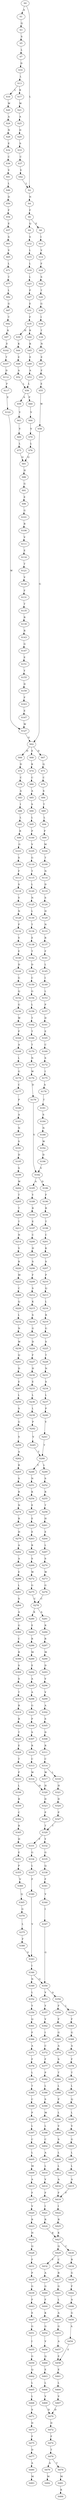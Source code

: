 strict digraph  {
	S0 -> S1 [ label = A ];
	S0 -> S2 [ label = L ];
	S1 -> S3 [ label = Q ];
	S2 -> S4 [ label = N ];
	S3 -> S5 [ label = S ];
	S4 -> S6 [ label = F ];
	S5 -> S7 [ label = L ];
	S6 -> S8 [ label = E ];
	S6 -> S9 [ label = Q ];
	S7 -> S10 [ label = D ];
	S8 -> S11 [ label = I ];
	S9 -> S12 [ label = S ];
	S10 -> S13 [ label = L ];
	S11 -> S14 [ label = V ];
	S12 -> S15 [ label = L ];
	S13 -> S16 [ label = L ];
	S13 -> S17 [ label = K ];
	S14 -> S18 [ label = F ];
	S15 -> S19 [ label = L ];
	S16 -> S20 [ label = W ];
	S17 -> S21 [ label = W ];
	S18 -> S22 [ label = S ];
	S19 -> S23 [ label = L ];
	S20 -> S24 [ label = A ];
	S21 -> S25 [ label = A ];
	S22 -> S26 [ label = T ];
	S23 -> S27 [ label = P ];
	S24 -> S28 [ label = N ];
	S25 -> S29 [ label = D ];
	S26 -> S30 [ label = G ];
	S27 -> S31 [ label = E ];
	S28 -> S32 [ label = E ];
	S29 -> S33 [ label = S ];
	S30 -> S34 [ label = I ];
	S31 -> S35 [ label = F ];
	S32 -> S36 [ label = C ];
	S33 -> S37 [ label = C ];
	S34 -> S38 [ label = T ];
	S35 -> S39 [ label = H ];
	S35 -> S40 [ label = R ];
	S36 -> S41 [ label = V ];
	S37 -> S42 [ label = V ];
	S38 -> S43 [ label = N ];
	S39 -> S44 [ label = K ];
	S40 -> S45 [ label = K ];
	S41 -> S46 [ label = L ];
	S42 -> S2 [ label = L ];
	S43 -> S47 [ label = E ];
	S44 -> S48 [ label = E ];
	S45 -> S49 [ label = E ];
	S46 -> S50 [ label = D ];
	S47 -> S51 [ label = F ];
	S48 -> S52 [ label = A ];
	S49 -> S53 [ label = A ];
	S50 -> S54 [ label = F ];
	S51 -> S55 [ label = E ];
	S52 -> S56 [ label = L ];
	S53 -> S56 [ label = L ];
	S54 -> S57 [ label = E ];
	S55 -> S58 [ label = W ];
	S56 -> S59 [ label = A ];
	S56 -> S60 [ label = P ];
	S57 -> S61 [ label = S ];
	S58 -> S62 [ label = G ];
	S59 -> S63 [ label = V ];
	S60 -> S64 [ label = V ];
	S61 -> S65 [ label = V ];
	S62 -> S66 [ label = H ];
	S62 -> S67 [ label = D ];
	S62 -> S68 [ label = E ];
	S63 -> S69 [ label = V ];
	S64 -> S70 [ label = V ];
	S65 -> S71 [ label = L ];
	S66 -> S72 [ label = D ];
	S67 -> S73 [ label = Q ];
	S68 -> S74 [ label = K ];
	S69 -> S75 [ label = L ];
	S70 -> S76 [ label = L ];
	S71 -> S77 [ label = T ];
	S72 -> S78 [ label = C ];
	S73 -> S79 [ label = C ];
	S74 -> S80 [ label = C ];
	S75 -> S81 [ label = Q ];
	S76 -> S81 [ label = Q ];
	S77 -> S82 [ label = L ];
	S78 -> S83 [ label = A ];
	S79 -> S84 [ label = S ];
	S80 -> S85 [ label = A ];
	S81 -> S86 [ label = H ];
	S82 -> S87 [ label = G ];
	S83 -> S88 [ label = I ];
	S84 -> S89 [ label = T ];
	S85 -> S90 [ label = S ];
	S86 -> S91 [ label = G ];
	S87 -> S92 [ label = T ];
	S88 -> S93 [ label = L ];
	S89 -> S94 [ label = L ];
	S90 -> S95 [ label = L ];
	S91 -> S96 [ label = E ];
	S92 -> S97 [ label = K ];
	S93 -> S98 [ label = R ];
	S94 -> S99 [ label = P ];
	S95 -> S100 [ label = P ];
	S96 -> S101 [ label = G ];
	S97 -> S102 [ label = E ];
	S98 -> S103 [ label = G ];
	S99 -> S104 [ label = M ];
	S100 -> S105 [ label = V ];
	S101 -> S106 [ label = R ];
	S102 -> S107 [ label = T ];
	S103 -> S108 [ label = S ];
	S104 -> S109 [ label = T ];
	S105 -> S110 [ label = G ];
	S106 -> S111 [ label = V ];
	S107 -> S112 [ label = D ];
	S108 -> S113 [ label = F ];
	S109 -> S114 [ label = N ];
	S110 -> S115 [ label = T ];
	S111 -> S116 [ label = E ];
	S112 -> S117 [ label = F ];
	S113 -> S118 [ label = S ];
	S114 -> S119 [ label = D ];
	S115 -> S120 [ label = L ];
	S116 -> S121 [ label = T ];
	S117 -> S122 [ label = E ];
	S118 -> S123 [ label = V ];
	S119 -> S124 [ label = S ];
	S120 -> S125 [ label = N ];
	S121 -> S126 [ label = V ];
	S122 -> S127 [ label = W ];
	S123 -> S128 [ label = N ];
	S124 -> S129 [ label = H ];
	S125 -> S130 [ label = L ];
	S126 -> S131 [ label = F ];
	S127 -> S62 [ label = G ];
	S128 -> S132 [ label = P ];
	S129 -> S133 [ label = N ];
	S130 -> S134 [ label = T ];
	S131 -> S135 [ label = T ];
	S132 -> S136 [ label = V ];
	S133 -> S137 [ label = R ];
	S134 -> S138 [ label = E ];
	S135 -> S139 [ label = R ];
	S136 -> S140 [ label = E ];
	S137 -> S141 [ label = F ];
	S138 -> S142 [ label = T ];
	S139 -> S143 [ label = R ];
	S140 -> S144 [ label = D ];
	S141 -> S145 [ label = L ];
	S142 -> S146 [ label = D ];
	S143 -> S147 [ label = G ];
	S144 -> S148 [ label = G ];
	S145 -> S149 [ label = I ];
	S146 -> S150 [ label = C ];
	S147 -> S151 [ label = E ];
	S148 -> S152 [ label = Q ];
	S149 -> S153 [ label = L ];
	S150 -> S154 [ label = G ];
	S151 -> S155 [ label = Y ];
	S152 -> S156 [ label = G ];
	S153 -> S157 [ label = P ];
	S154 -> S158 [ label = L ];
	S155 -> S159 [ label = D ];
	S156 -> S160 [ label = W ];
	S157 -> S161 [ label = D ];
	S158 -> S162 [ label = T ];
	S159 -> S163 [ label = F ];
	S160 -> S164 [ label = P ];
	S161 -> S165 [ label = E ];
	S162 -> S166 [ label = T ];
	S163 -> S167 [ label = E ];
	S164 -> S168 [ label = A ];
	S165 -> S169 [ label = C ];
	S166 -> S170 [ label = T ];
	S167 -> S127 [ label = W ];
	S168 -> S171 [ label = L ];
	S169 -> S172 [ label = S ];
	S170 -> S173 [ label = N ];
	S171 -> S174 [ label = G ];
	S172 -> S175 [ label = I ];
	S173 -> S176 [ label = W ];
	S174 -> S177 [ label = C ];
	S175 -> S178 [ label = A ];
	S176 -> S179 [ label = D ];
	S177 -> S180 [ label = P ];
	S178 -> S181 [ label = T ];
	S179 -> S182 [ label = V ];
	S180 -> S183 [ label = A ];
	S181 -> S184 [ label = S ];
	S182 -> S185 [ label = A ];
	S182 -> S186 [ label = D ];
	S183 -> S187 [ label = N ];
	S184 -> S188 [ label = N ];
	S185 -> S189 [ label = Y ];
	S186 -> S190 [ label = F ];
	S187 -> S191 [ label = S ];
	S188 -> S192 [ label = W ];
	S189 -> S193 [ label = R ];
	S190 -> S194 [ label = R ];
	S191 -> S195 [ label = D ];
	S192 -> S196 [ label = D ];
	S193 -> S197 [ label = E ];
	S194 -> S198 [ label = T ];
	S195 -> S199 [ label = S ];
	S196 -> S182 [ label = V ];
	S197 -> S200 [ label = C ];
	S198 -> S201 [ label = C ];
	S199 -> S202 [ label = W ];
	S200 -> S203 [ label = H ];
	S201 -> S204 [ label = K ];
	S202 -> S205 [ label = T ];
	S203 -> S206 [ label = S ];
	S204 -> S207 [ label = S ];
	S205 -> S208 [ label = T ];
	S206 -> S209 [ label = F ];
	S207 -> S210 [ label = P ];
	S208 -> S211 [ label = T ];
	S209 -> S212 [ label = S ];
	S210 -> S213 [ label = Q ];
	S211 -> S214 [ label = N ];
	S212 -> S215 [ label = K ];
	S213 -> S216 [ label = L ];
	S214 -> S217 [ label = V ];
	S215 -> S218 [ label = S ];
	S216 -> S219 [ label = R ];
	S217 -> S220 [ label = R ];
	S218 -> S221 [ label = G ];
	S219 -> S222 [ label = G ];
	S220 -> S223 [ label = M ];
	S221 -> S224 [ label = D ];
	S222 -> S225 [ label = S ];
	S223 -> S226 [ label = C ];
	S224 -> S227 [ label = F ];
	S225 -> S228 [ label = T ];
	S226 -> S229 [ label = Q ];
	S227 -> S230 [ label = H ];
	S228 -> S231 [ label = N ];
	S229 -> S232 [ label = L ];
	S230 -> S233 [ label = E ];
	S231 -> S234 [ label = S ];
	S232 -> S235 [ label = N ];
	S233 -> S236 [ label = L ];
	S234 -> S237 [ label = L ];
	S235 -> S238 [ label = W ];
	S236 -> S239 [ label = L ];
	S237 -> S240 [ label = P ];
	S238 -> S241 [ label = Q ];
	S239 -> S242 [ label = P ];
	S240 -> S243 [ label = V ];
	S241 -> S244 [ label = D ];
	S242 -> S245 [ label = V ];
	S243 -> S246 [ label = T ];
	S244 -> S247 [ label = E ];
	S245 -> S246 [ label = T ];
	S246 -> S248 [ label = Y ];
	S246 -> S249 [ label = L ];
	S247 -> S250 [ label = L ];
	S248 -> S251 [ label = N ];
	S249 -> S252 [ label = S ];
	S250 -> S253 [ label = S ];
	S251 -> S254 [ label = K ];
	S252 -> S255 [ label = R ];
	S253 -> S256 [ label = G ];
	S254 -> S257 [ label = E ];
	S255 -> S258 [ label = T ];
	S256 -> S259 [ label = S ];
	S257 -> S260 [ label = E ];
	S258 -> S261 [ label = H ];
	S259 -> S262 [ label = A ];
	S260 -> S263 [ label = E ];
	S261 -> S264 [ label = E ];
	S262 -> S265 [ label = R ];
	S263 -> S266 [ label = R ];
	S264 -> S267 [ label = L ];
	S265 -> S268 [ label = S ];
	S266 -> S269 [ label = S ];
	S267 -> S270 [ label = S ];
	S268 -> S271 [ label = R ];
	S269 -> S272 [ label = W ];
	S270 -> S273 [ label = W ];
	S271 -> S274 [ label = N ];
	S272 -> S275 [ label = G ];
	S273 -> S276 [ label = G ];
	S274 -> S277 [ label = R ];
	S275 -> S278 [ label = C ];
	S276 -> S278 [ label = C ];
	S277 -> S279 [ label = H ];
	S278 -> S280 [ label = K ];
	S278 -> S281 [ label = A ];
	S279 -> S282 [ label = A ];
	S280 -> S283 [ label = E ];
	S281 -> S284 [ label = R ];
	S282 -> S285 [ label = A ];
	S283 -> S286 [ label = R ];
	S284 -> S287 [ label = R ];
	S285 -> S288 [ label = E ];
	S286 -> S289 [ label = M ];
	S287 -> S290 [ label = M ];
	S288 -> S291 [ label = L ];
	S289 -> S292 [ label = E ];
	S290 -> S293 [ label = D ];
	S291 -> S294 [ label = S ];
	S292 -> S295 [ label = A ];
	S293 -> S296 [ label = V ];
	S294 -> S297 [ label = A ];
	S295 -> S298 [ label = A ];
	S296 -> S299 [ label = V ];
	S297 -> S300 [ label = G ];
	S298 -> S301 [ label = G ];
	S299 -> S302 [ label = A ];
	S300 -> S303 [ label = C ];
	S301 -> S304 [ label = P ];
	S302 -> S305 [ label = S ];
	S303 -> S306 [ label = R ];
	S304 -> S307 [ label = S ];
	S305 -> S308 [ label = D ];
	S306 -> S309 [ label = S ];
	S307 -> S310 [ label = R ];
	S308 -> S311 [ label = R ];
	S309 -> S312 [ label = S ];
	S310 -> S313 [ label = C ];
	S311 -> S314 [ label = C ];
	S312 -> S315 [ label = T ];
	S313 -> S316 [ label = W ];
	S314 -> S317 [ label = W ];
	S314 -> S318 [ label = L ];
	S315 -> S319 [ label = R ];
	S316 -> S320 [ label = H ];
	S317 -> S320 [ label = H ];
	S318 -> S321 [ label = H ];
	S319 -> S322 [ label = R ];
	S320 -> S323 [ label = D ];
	S321 -> S324 [ label = D ];
	S322 -> S325 [ label = T ];
	S323 -> S326 [ label = P ];
	S324 -> S327 [ label = P ];
	S325 -> S328 [ label = E ];
	S326 -> S329 [ label = T ];
	S327 -> S329 [ label = T ];
	S328 -> S330 [ label = T ];
	S329 -> S331 [ label = F ];
	S329 -> S332 [ label = Y ];
	S330 -> S333 [ label = P ];
	S331 -> S334 [ label = G ];
	S332 -> S335 [ label = G ];
	S333 -> S336 [ label = L ];
	S334 -> S337 [ label = L ];
	S335 -> S338 [ label = Q ];
	S336 -> S339 [ label = R ];
	S337 -> S340 [ label = F ];
	S338 -> S341 [ label = F ];
	S339 -> S342 [ label = C ];
	S340 -> S343 [ label = V ];
	S341 -> S344 [ label = V ];
	S342 -> S345 [ label = R ];
	S343 -> S346 [ label = I ];
	S344 -> S347 [ label = I ];
	S345 -> S348 [ label = H ];
	S346 -> S349 [ label = N ];
	S346 -> S350 [ label = G ];
	S347 -> S350 [ label = G ];
	S348 -> S351 [ label = E ];
	S349 -> S352 [ label = L ];
	S350 -> S353 [ label = V ];
	S350 -> S354 [ label = A ];
	S351 -> S355 [ label = P ];
	S352 -> S356 [ label = Y ];
	S353 -> S357 [ label = Y ];
	S354 -> S358 [ label = L ];
	S354 -> S359 [ label = F ];
	S355 -> S360 [ label = V ];
	S356 -> S361 [ label = Q ];
	S357 -> S362 [ label = V ];
	S358 -> S363 [ label = F ];
	S359 -> S364 [ label = F ];
	S360 -> S365 [ label = Q ];
	S361 -> S366 [ label = F ];
	S362 -> S367 [ label = I ];
	S363 -> S368 [ label = G ];
	S364 -> S369 [ label = G ];
	S365 -> S370 [ label = G ];
	S366 -> S371 [ label = A ];
	S367 -> S372 [ label = C ];
	S368 -> S373 [ label = A ];
	S369 -> S374 [ label = A ];
	S370 -> S375 [ label = L ];
	S371 -> S376 [ label = F ];
	S372 -> S377 [ label = F ];
	S373 -> S378 [ label = F ];
	S374 -> S379 [ label = S ];
	S375 -> S380 [ label = F ];
	S376 -> S381 [ label = L ];
	S377 -> S382 [ label = P ];
	S378 -> S383 [ label = T ];
	S379 -> S384 [ label = T ];
	S380 -> S343 [ label = V ];
	S381 -> S385 [ label = T ];
	S382 -> S386 [ label = L ];
	S383 -> S387 [ label = L ];
	S384 -> S388 [ label = L ];
	S385 -> S389 [ label = C ];
	S386 -> S390 [ label = S ];
	S387 -> S391 [ label = Q ];
	S388 -> S392 [ label = P ];
	S389 -> S393 [ label = P ];
	S390 -> S394 [ label = M ];
	S391 -> S395 [ label = L ];
	S392 -> S396 [ label = L ];
	S393 -> S397 [ label = L ];
	S394 -> S398 [ label = L ];
	S395 -> S399 [ label = V ];
	S396 -> S400 [ label = V ];
	S397 -> S401 [ label = C ];
	S398 -> S402 [ label = C ];
	S399 -> S403 [ label = G ];
	S400 -> S404 [ label = S ];
	S401 -> S405 [ label = L ];
	S402 -> S406 [ label = A ];
	S403 -> S407 [ label = L ];
	S404 -> S408 [ label = L ];
	S405 -> S409 [ label = M ];
	S406 -> S410 [ label = L ];
	S407 -> S411 [ label = L ];
	S408 -> S412 [ label = L ];
	S409 -> S413 [ label = A ];
	S410 -> S414 [ label = V ];
	S411 -> S415 [ label = A ];
	S412 -> S416 [ label = A ];
	S413 -> S417 [ label = F ];
	S414 -> S418 [ label = F ];
	S415 -> S419 [ label = F ];
	S416 -> S419 [ label = F ];
	S417 -> S420 [ label = V ];
	S418 -> S421 [ label = I ];
	S419 -> S422 [ label = I ];
	S420 -> S423 [ label = R ];
	S421 -> S424 [ label = R ];
	S422 -> S425 [ label = R ];
	S423 -> S426 [ label = H ];
	S424 -> S427 [ label = K ];
	S425 -> S427 [ label = K ];
	S426 -> S428 [ label = Q ];
	S427 -> S429 [ label = Q ];
	S427 -> S430 [ label = C ];
	S428 -> S431 [ label = F ];
	S429 -> S432 [ label = F ];
	S429 -> S433 [ label = C ];
	S430 -> S434 [ label = R ];
	S431 -> S435 [ label = P ];
	S432 -> S436 [ label = A ];
	S433 -> S437 [ label = R ];
	S434 -> S438 [ label = G ];
	S435 -> S439 [ label = G ];
	S436 -> S440 [ label = G ];
	S437 -> S441 [ label = G ];
	S438 -> S442 [ label = F ];
	S439 -> S443 [ label = F ];
	S440 -> S444 [ label = F ];
	S441 -> S445 [ label = L ];
	S442 -> S446 [ label = A ];
	S443 -> S447 [ label = E ];
	S444 -> S448 [ label = K ];
	S445 -> S449 [ label = A ];
	S446 -> S450 [ label = G ];
	S447 -> S451 [ label = G ];
	S448 -> S452 [ label = G ];
	S449 -> S453 [ label = G ];
	S450 -> S454 [ label = A ];
	S451 -> S455 [ label = I ];
	S452 -> S456 [ label = V ];
	S453 -> S457 [ label = A ];
	S454 -> S458 [ label = E ];
	S455 -> S459 [ label = G ];
	S456 -> S460 [ label = Q ];
	S457 -> S458 [ label = E ];
	S458 -> S461 [ label = E ];
	S459 -> S462 [ label = Q ];
	S460 -> S463 [ label = E ];
	S461 -> S464 [ label = L ];
	S462 -> S465 [ label = L ];
	S463 -> S466 [ label = L ];
	S464 -> S467 [ label = V ];
	S465 -> S468 [ label = L ];
	S466 -> S469 [ label = V ];
	S467 -> S470 [ label = D ];
	S468 -> S471 [ label = S ];
	S469 -> S470 [ label = D ];
	S470 -> S472 [ label = D ];
	S471 -> S473 [ label = D ];
	S472 -> S474 [ label = F ];
	S473 -> S475 [ label = F ];
	S474 -> S476 [ label = T ];
	S475 -> S477 [ label = D ];
	S476 -> S478 [ label = T ];
	S476 -> S479 [ label = A ];
	S477 -> S480 [ label = A ];
	S478 -> S481 [ label = M ];
	S479 -> S482 [ label = M ];
	S480 -> S483 [ label = M ];
	S481 -> S484 [ label = K ];
}
